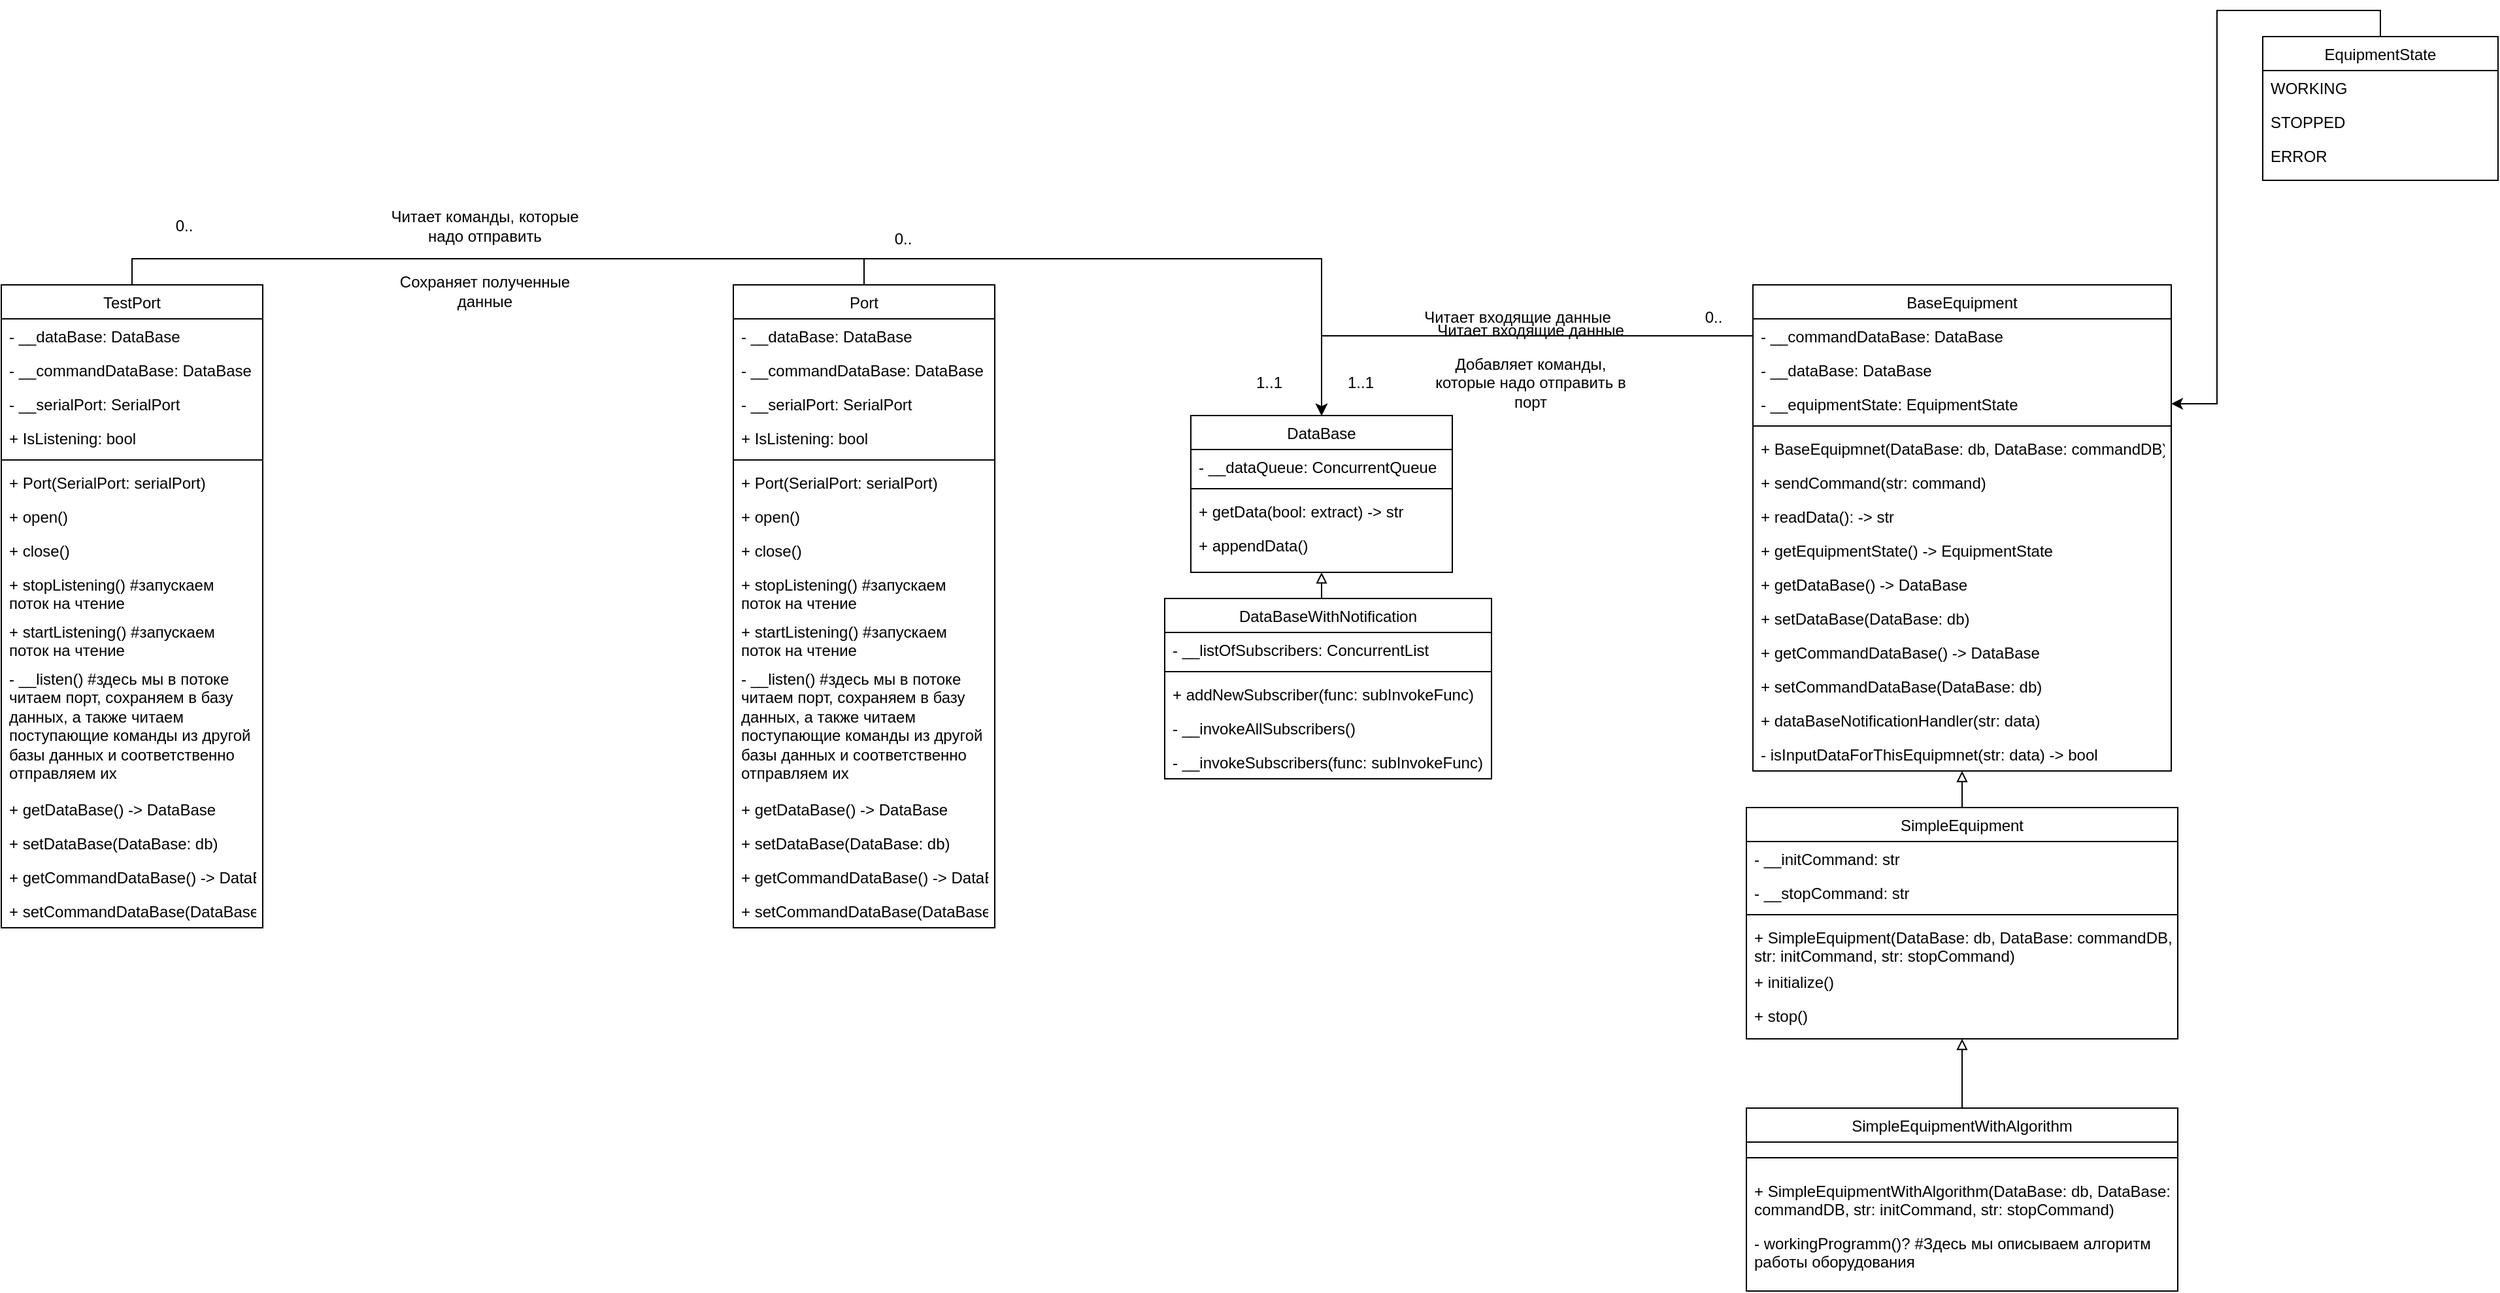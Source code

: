 <mxfile version="24.9.0">
  <diagram id="C5RBs43oDa-KdzZeNtuy" name="Page-1">
    <mxGraphModel dx="2812" dy="2249" grid="1" gridSize="10" guides="1" tooltips="1" connect="1" arrows="1" fold="1" page="1" pageScale="1" pageWidth="827" pageHeight="1169" math="0" shadow="0">
      <root>
        <mxCell id="WIyWlLk6GJQsqaUBKTNV-0" />
        <mxCell id="WIyWlLk6GJQsqaUBKTNV-1" parent="WIyWlLk6GJQsqaUBKTNV-0" />
        <mxCell id="zkfFHV4jXpPFQw0GAbJ--0" value="DataBase" style="swimlane;fontStyle=0;align=center;verticalAlign=top;childLayout=stackLayout;horizontal=1;startSize=26;horizontalStack=0;resizeParent=1;resizeLast=0;collapsible=1;marginBottom=0;rounded=0;shadow=0;strokeWidth=1;" parent="WIyWlLk6GJQsqaUBKTNV-1" vertex="1">
          <mxGeometry x="220" y="120" width="200" height="120" as="geometry">
            <mxRectangle x="230" y="140" width="160" height="26" as="alternateBounds" />
          </mxGeometry>
        </mxCell>
        <mxCell id="zkfFHV4jXpPFQw0GAbJ--1" value="- __dataQueue: ConcurrentQueue" style="text;align=left;verticalAlign=top;spacingLeft=4;spacingRight=4;overflow=hidden;rotatable=0;points=[[0,0.5],[1,0.5]];portConstraint=eastwest;" parent="zkfFHV4jXpPFQw0GAbJ--0" vertex="1">
          <mxGeometry y="26" width="200" height="26" as="geometry" />
        </mxCell>
        <mxCell id="zkfFHV4jXpPFQw0GAbJ--4" value="" style="line;html=1;strokeWidth=1;align=left;verticalAlign=middle;spacingTop=-1;spacingLeft=3;spacingRight=3;rotatable=0;labelPosition=right;points=[];portConstraint=eastwest;" parent="zkfFHV4jXpPFQw0GAbJ--0" vertex="1">
          <mxGeometry y="52" width="200" height="8" as="geometry" />
        </mxCell>
        <mxCell id="zkfFHV4jXpPFQw0GAbJ--5" value="+ getData(bool: extract) -&gt; str" style="text;align=left;verticalAlign=top;spacingLeft=4;spacingRight=4;overflow=hidden;rotatable=0;points=[[0,0.5],[1,0.5]];portConstraint=eastwest;" parent="zkfFHV4jXpPFQw0GAbJ--0" vertex="1">
          <mxGeometry y="60" width="200" height="26" as="geometry" />
        </mxCell>
        <mxCell id="hZl8czxF5IrAcio8vMhN-0" value="+ appendData() " style="text;align=left;verticalAlign=top;spacingLeft=4;spacingRight=4;overflow=hidden;rotatable=0;points=[[0,0.5],[1,0.5]];portConstraint=eastwest;" vertex="1" parent="zkfFHV4jXpPFQw0GAbJ--0">
          <mxGeometry y="86" width="200" height="26" as="geometry" />
        </mxCell>
        <mxCell id="hZl8czxF5IrAcio8vMhN-6" style="edgeStyle=orthogonalEdgeStyle;rounded=0;orthogonalLoop=1;jettySize=auto;html=1;exitX=0.5;exitY=0;exitDx=0;exitDy=0;entryX=0.5;entryY=1;entryDx=0;entryDy=0;endArrow=block;endFill=0;" edge="1" parent="WIyWlLk6GJQsqaUBKTNV-1" source="hZl8czxF5IrAcio8vMhN-1" target="zkfFHV4jXpPFQw0GAbJ--0">
          <mxGeometry relative="1" as="geometry">
            <mxPoint x="319.769" y="250" as="targetPoint" />
          </mxGeometry>
        </mxCell>
        <mxCell id="hZl8czxF5IrAcio8vMhN-1" value="DataBaseWithNotification" style="swimlane;fontStyle=0;align=center;verticalAlign=top;childLayout=stackLayout;horizontal=1;startSize=26;horizontalStack=0;resizeParent=1;resizeLast=0;collapsible=1;marginBottom=0;rounded=0;shadow=0;strokeWidth=1;" vertex="1" parent="WIyWlLk6GJQsqaUBKTNV-1">
          <mxGeometry x="200" y="260" width="250" height="138" as="geometry">
            <mxRectangle x="230" y="140" width="160" height="26" as="alternateBounds" />
          </mxGeometry>
        </mxCell>
        <mxCell id="hZl8czxF5IrAcio8vMhN-2" value="- __listOfSubscribers: ConcurrentList" style="text;align=left;verticalAlign=top;spacingLeft=4;spacingRight=4;overflow=hidden;rotatable=0;points=[[0,0.5],[1,0.5]];portConstraint=eastwest;" vertex="1" parent="hZl8czxF5IrAcio8vMhN-1">
          <mxGeometry y="26" width="250" height="26" as="geometry" />
        </mxCell>
        <mxCell id="hZl8czxF5IrAcio8vMhN-3" value="" style="line;html=1;strokeWidth=1;align=left;verticalAlign=middle;spacingTop=-1;spacingLeft=3;spacingRight=3;rotatable=0;labelPosition=right;points=[];portConstraint=eastwest;" vertex="1" parent="hZl8czxF5IrAcio8vMhN-1">
          <mxGeometry y="52" width="250" height="8" as="geometry" />
        </mxCell>
        <mxCell id="hZl8czxF5IrAcio8vMhN-5" value="+ addNewSubscriber(func: subInvokeFunc)" style="text;align=left;verticalAlign=top;spacingLeft=4;spacingRight=4;overflow=hidden;rotatable=0;points=[[0,0.5],[1,0.5]];portConstraint=eastwest;" vertex="1" parent="hZl8czxF5IrAcio8vMhN-1">
          <mxGeometry y="60" width="250" height="26" as="geometry" />
        </mxCell>
        <mxCell id="hZl8czxF5IrAcio8vMhN-7" value="- __invokeAllSubscribers()" style="text;align=left;verticalAlign=top;spacingLeft=4;spacingRight=4;overflow=hidden;rotatable=0;points=[[0,0.5],[1,0.5]];portConstraint=eastwest;" vertex="1" parent="hZl8czxF5IrAcio8vMhN-1">
          <mxGeometry y="86" width="250" height="26" as="geometry" />
        </mxCell>
        <mxCell id="hZl8czxF5IrAcio8vMhN-8" value="- __invokeSubscribers(func: subInvokeFunc)" style="text;align=left;verticalAlign=top;spacingLeft=4;spacingRight=4;overflow=hidden;rotatable=0;points=[[0,0.5],[1,0.5]];portConstraint=eastwest;" vertex="1" parent="hZl8czxF5IrAcio8vMhN-1">
          <mxGeometry y="112" width="250" height="26" as="geometry" />
        </mxCell>
        <mxCell id="hZl8czxF5IrAcio8vMhN-9" value="BaseEquipment" style="swimlane;fontStyle=0;align=center;verticalAlign=top;childLayout=stackLayout;horizontal=1;startSize=26;horizontalStack=0;resizeParent=1;resizeLast=0;collapsible=1;marginBottom=0;rounded=0;shadow=0;strokeWidth=1;" vertex="1" parent="WIyWlLk6GJQsqaUBKTNV-1">
          <mxGeometry x="650" y="20" width="320" height="372" as="geometry">
            <mxRectangle x="230" y="140" width="160" height="26" as="alternateBounds" />
          </mxGeometry>
        </mxCell>
        <mxCell id="hZl8czxF5IrAcio8vMhN-10" value="- __commandDataBase: DataBase" style="text;align=left;verticalAlign=top;spacingLeft=4;spacingRight=4;overflow=hidden;rotatable=0;points=[[0,0.5],[1,0.5]];portConstraint=eastwest;" vertex="1" parent="hZl8czxF5IrAcio8vMhN-9">
          <mxGeometry y="26" width="320" height="26" as="geometry" />
        </mxCell>
        <mxCell id="hZl8czxF5IrAcio8vMhN-14" value="- __dataBase: DataBase" style="text;align=left;verticalAlign=top;spacingLeft=4;spacingRight=4;overflow=hidden;rotatable=0;points=[[0,0.5],[1,0.5]];portConstraint=eastwest;" vertex="1" parent="hZl8czxF5IrAcio8vMhN-9">
          <mxGeometry y="52" width="320" height="26" as="geometry" />
        </mxCell>
        <mxCell id="hZl8czxF5IrAcio8vMhN-49" value="- __equipmentState: EquipmentState" style="text;align=left;verticalAlign=top;spacingLeft=4;spacingRight=4;overflow=hidden;rotatable=0;points=[[0,0.5],[1,0.5]];portConstraint=eastwest;" vertex="1" parent="hZl8czxF5IrAcio8vMhN-9">
          <mxGeometry y="78" width="320" height="26" as="geometry" />
        </mxCell>
        <mxCell id="hZl8czxF5IrAcio8vMhN-11" value="" style="line;html=1;strokeWidth=1;align=left;verticalAlign=middle;spacingTop=-1;spacingLeft=3;spacingRight=3;rotatable=0;labelPosition=right;points=[];portConstraint=eastwest;" vertex="1" parent="hZl8czxF5IrAcio8vMhN-9">
          <mxGeometry y="104" width="320" height="8" as="geometry" />
        </mxCell>
        <mxCell id="hZl8czxF5IrAcio8vMhN-54" value="+ BaseEquipmnet(DataBase: db, DataBase: commandDB)" style="text;align=left;verticalAlign=top;spacingLeft=4;spacingRight=4;overflow=hidden;rotatable=0;points=[[0,0.5],[1,0.5]];portConstraint=eastwest;" vertex="1" parent="hZl8czxF5IrAcio8vMhN-9">
          <mxGeometry y="112" width="320" height="26" as="geometry" />
        </mxCell>
        <mxCell id="hZl8czxF5IrAcio8vMhN-12" value="+ sendCommand(str: command)" style="text;align=left;verticalAlign=top;spacingLeft=4;spacingRight=4;overflow=hidden;rotatable=0;points=[[0,0.5],[1,0.5]];portConstraint=eastwest;" vertex="1" parent="hZl8czxF5IrAcio8vMhN-9">
          <mxGeometry y="138" width="320" height="26" as="geometry" />
        </mxCell>
        <mxCell id="hZl8czxF5IrAcio8vMhN-13" value="+ readData(): -&gt; str" style="text;align=left;verticalAlign=top;spacingLeft=4;spacingRight=4;overflow=hidden;rotatable=0;points=[[0,0.5],[1,0.5]];portConstraint=eastwest;" vertex="1" parent="hZl8czxF5IrAcio8vMhN-9">
          <mxGeometry y="164" width="320" height="26" as="geometry" />
        </mxCell>
        <mxCell id="hZl8czxF5IrAcio8vMhN-64" value="+ getEquipmentState() -&gt; EquipmentState" style="text;align=left;verticalAlign=top;spacingLeft=4;spacingRight=4;overflow=hidden;rotatable=0;points=[[0,0.5],[1,0.5]];portConstraint=eastwest;" vertex="1" parent="hZl8czxF5IrAcio8vMhN-9">
          <mxGeometry y="190" width="320" height="26" as="geometry" />
        </mxCell>
        <mxCell id="hZl8czxF5IrAcio8vMhN-15" value="+ getDataBase() -&gt; DataBase" style="text;align=left;verticalAlign=top;spacingLeft=4;spacingRight=4;overflow=hidden;rotatable=0;points=[[0,0.5],[1,0.5]];portConstraint=eastwest;" vertex="1" parent="hZl8czxF5IrAcio8vMhN-9">
          <mxGeometry y="216" width="320" height="26" as="geometry" />
        </mxCell>
        <mxCell id="hZl8czxF5IrAcio8vMhN-51" value="+ setDataBase(DataBase: db)" style="text;align=left;verticalAlign=top;spacingLeft=4;spacingRight=4;overflow=hidden;rotatable=0;points=[[0,0.5],[1,0.5]];portConstraint=eastwest;" vertex="1" parent="hZl8czxF5IrAcio8vMhN-9">
          <mxGeometry y="242" width="320" height="26" as="geometry" />
        </mxCell>
        <mxCell id="hZl8czxF5IrAcio8vMhN-52" value="+ getCommandDataBase() -&gt; DataBase" style="text;align=left;verticalAlign=top;spacingLeft=4;spacingRight=4;overflow=hidden;rotatable=0;points=[[0,0.5],[1,0.5]];portConstraint=eastwest;" vertex="1" parent="hZl8czxF5IrAcio8vMhN-9">
          <mxGeometry y="268" width="320" height="26" as="geometry" />
        </mxCell>
        <mxCell id="hZl8czxF5IrAcio8vMhN-53" value="+ setCommandDataBase(DataBase: db)" style="text;align=left;verticalAlign=top;spacingLeft=4;spacingRight=4;overflow=hidden;rotatable=0;points=[[0,0.5],[1,0.5]];portConstraint=eastwest;" vertex="1" parent="hZl8czxF5IrAcio8vMhN-9">
          <mxGeometry y="294" width="320" height="26" as="geometry" />
        </mxCell>
        <mxCell id="hZl8czxF5IrAcio8vMhN-50" value="+ dataBaseNotificationHandler(str: data)" style="text;align=left;verticalAlign=top;spacingLeft=4;spacingRight=4;overflow=hidden;rotatable=0;points=[[0,0.5],[1,0.5]];portConstraint=eastwest;" vertex="1" parent="hZl8czxF5IrAcio8vMhN-9">
          <mxGeometry y="320" width="320" height="26" as="geometry" />
        </mxCell>
        <mxCell id="hZl8czxF5IrAcio8vMhN-21" value="- isInputDataForThisEquipmnet(str: data) -&gt; bool" style="text;align=left;verticalAlign=top;spacingLeft=4;spacingRight=4;overflow=hidden;rotatable=0;points=[[0,0.5],[1,0.5]];portConstraint=eastwest;" vertex="1" parent="hZl8czxF5IrAcio8vMhN-9">
          <mxGeometry y="346" width="320" height="26" as="geometry" />
        </mxCell>
        <mxCell id="hZl8czxF5IrAcio8vMhN-16" style="edgeStyle=orthogonalEdgeStyle;rounded=0;orthogonalLoop=1;jettySize=auto;html=1;exitX=0;exitY=0.5;exitDx=0;exitDy=0;entryX=0.5;entryY=0;entryDx=0;entryDy=0;" edge="1" parent="WIyWlLk6GJQsqaUBKTNV-1" source="hZl8czxF5IrAcio8vMhN-10" target="zkfFHV4jXpPFQw0GAbJ--0">
          <mxGeometry relative="1" as="geometry" />
        </mxCell>
        <mxCell id="hZl8czxF5IrAcio8vMhN-17" value="0.." style="text;html=1;align=center;verticalAlign=middle;whiteSpace=wrap;rounded=0;" vertex="1" parent="WIyWlLk6GJQsqaUBKTNV-1">
          <mxGeometry x="590" y="30" width="60" height="30" as="geometry" />
        </mxCell>
        <mxCell id="hZl8czxF5IrAcio8vMhN-18" value="1..1" style="text;html=1;align=center;verticalAlign=middle;whiteSpace=wrap;rounded=0;" vertex="1" parent="WIyWlLk6GJQsqaUBKTNV-1">
          <mxGeometry x="320" y="80" width="60" height="30" as="geometry" />
        </mxCell>
        <mxCell id="hZl8czxF5IrAcio8vMhN-19" value="Читает входящие данные" style="text;html=1;align=center;verticalAlign=middle;whiteSpace=wrap;rounded=0;" vertex="1" parent="WIyWlLk6GJQsqaUBKTNV-1">
          <mxGeometry x="390" y="30" width="160" height="30" as="geometry" />
        </mxCell>
        <mxCell id="hZl8czxF5IrAcio8vMhN-20" value="Читает команды, которые надо отправить" style="text;html=1;align=center;verticalAlign=middle;whiteSpace=wrap;rounded=0;" vertex="1" parent="WIyWlLk6GJQsqaUBKTNV-1">
          <mxGeometry x="-400" y="-40" width="160" height="30" as="geometry" />
        </mxCell>
        <mxCell id="hZl8czxF5IrAcio8vMhN-30" style="edgeStyle=orthogonalEdgeStyle;rounded=0;orthogonalLoop=1;jettySize=auto;html=1;exitX=0.5;exitY=0;exitDx=0;exitDy=0;entryX=0.5;entryY=1;entryDx=0;entryDy=0;endArrow=block;endFill=0;" edge="1" parent="WIyWlLk6GJQsqaUBKTNV-1" source="hZl8czxF5IrAcio8vMhN-22" target="hZl8czxF5IrAcio8vMhN-9">
          <mxGeometry relative="1" as="geometry">
            <mxPoint x="780" y="250" as="targetPoint" />
          </mxGeometry>
        </mxCell>
        <mxCell id="hZl8czxF5IrAcio8vMhN-22" value="SimpleEquipment" style="swimlane;fontStyle=0;align=center;verticalAlign=top;childLayout=stackLayout;horizontal=1;startSize=26;horizontalStack=0;resizeParent=1;resizeLast=0;collapsible=1;marginBottom=0;rounded=0;shadow=0;strokeWidth=1;whiteSpace=wrap;" vertex="1" parent="WIyWlLk6GJQsqaUBKTNV-1">
          <mxGeometry x="645" y="420" width="330" height="177" as="geometry">
            <mxRectangle x="230" y="140" width="160" height="26" as="alternateBounds" />
          </mxGeometry>
        </mxCell>
        <mxCell id="hZl8czxF5IrAcio8vMhN-23" value="- __initCommand: str" style="text;align=left;verticalAlign=top;spacingLeft=4;spacingRight=4;overflow=hidden;rotatable=0;points=[[0,0.5],[1,0.5]];portConstraint=eastwest;" vertex="1" parent="hZl8czxF5IrAcio8vMhN-22">
          <mxGeometry y="26" width="330" height="26" as="geometry" />
        </mxCell>
        <mxCell id="hZl8czxF5IrAcio8vMhN-31" value="- __stopCommand: str" style="text;align=left;verticalAlign=top;spacingLeft=4;spacingRight=4;overflow=hidden;rotatable=0;points=[[0,0.5],[1,0.5]];portConstraint=eastwest;" vertex="1" parent="hZl8czxF5IrAcio8vMhN-22">
          <mxGeometry y="52" width="330" height="26" as="geometry" />
        </mxCell>
        <mxCell id="hZl8czxF5IrAcio8vMhN-25" value="" style="line;html=1;strokeWidth=1;align=left;verticalAlign=middle;spacingTop=-1;spacingLeft=3;spacingRight=3;rotatable=0;labelPosition=right;points=[];portConstraint=eastwest;" vertex="1" parent="hZl8czxF5IrAcio8vMhN-22">
          <mxGeometry y="78" width="330" height="8" as="geometry" />
        </mxCell>
        <mxCell id="hZl8czxF5IrAcio8vMhN-26" value="+ SimpleEquipment(DataBase: db, DataBase: commandDB,&#xa;str: initCommand, str: stopCommand)" style="text;align=left;verticalAlign=top;spacingLeft=4;spacingRight=4;overflow=hidden;rotatable=0;points=[[0,0.5],[1,0.5]];portConstraint=eastwest;" vertex="1" parent="hZl8czxF5IrAcio8vMhN-22">
          <mxGeometry y="86" width="330" height="34" as="geometry" />
        </mxCell>
        <mxCell id="hZl8czxF5IrAcio8vMhN-27" value="+ initialize()" style="text;align=left;verticalAlign=top;spacingLeft=4;spacingRight=4;overflow=hidden;rotatable=0;points=[[0,0.5],[1,0.5]];portConstraint=eastwest;" vertex="1" parent="hZl8czxF5IrAcio8vMhN-22">
          <mxGeometry y="120" width="330" height="26" as="geometry" />
        </mxCell>
        <mxCell id="hZl8czxF5IrAcio8vMhN-28" value="+ stop()" style="text;align=left;verticalAlign=top;spacingLeft=4;spacingRight=4;overflow=hidden;rotatable=0;points=[[0,0.5],[1,0.5]];portConstraint=eastwest;" vertex="1" parent="hZl8czxF5IrAcio8vMhN-22">
          <mxGeometry y="146" width="330" height="26" as="geometry" />
        </mxCell>
        <mxCell id="hZl8czxF5IrAcio8vMhN-63" style="edgeStyle=orthogonalEdgeStyle;rounded=0;orthogonalLoop=1;jettySize=auto;html=1;exitX=0.5;exitY=0;exitDx=0;exitDy=0;entryX=1;entryY=0.5;entryDx=0;entryDy=0;" edge="1" parent="WIyWlLk6GJQsqaUBKTNV-1" source="hZl8czxF5IrAcio8vMhN-32" target="hZl8czxF5IrAcio8vMhN-49">
          <mxGeometry relative="1" as="geometry" />
        </mxCell>
        <mxCell id="hZl8czxF5IrAcio8vMhN-32" value="EquipmentState" style="swimlane;fontStyle=0;align=center;verticalAlign=top;childLayout=stackLayout;horizontal=1;startSize=26;horizontalStack=0;resizeParent=1;resizeLast=0;collapsible=1;marginBottom=0;rounded=0;shadow=0;strokeWidth=1;" vertex="1" parent="WIyWlLk6GJQsqaUBKTNV-1">
          <mxGeometry x="1040" y="-170" width="180" height="110" as="geometry">
            <mxRectangle x="230" y="140" width="160" height="26" as="alternateBounds" />
          </mxGeometry>
        </mxCell>
        <mxCell id="hZl8czxF5IrAcio8vMhN-33" value="WORKING" style="text;align=left;verticalAlign=top;spacingLeft=4;spacingRight=4;overflow=hidden;rotatable=0;points=[[0,0.5],[1,0.5]];portConstraint=eastwest;" vertex="1" parent="hZl8czxF5IrAcio8vMhN-32">
          <mxGeometry y="26" width="180" height="26" as="geometry" />
        </mxCell>
        <mxCell id="hZl8czxF5IrAcio8vMhN-34" value="STOPPED" style="text;align=left;verticalAlign=top;spacingLeft=4;spacingRight=4;overflow=hidden;rotatable=0;points=[[0,0.5],[1,0.5]];portConstraint=eastwest;" vertex="1" parent="hZl8czxF5IrAcio8vMhN-32">
          <mxGeometry y="52" width="180" height="26" as="geometry" />
        </mxCell>
        <mxCell id="hZl8czxF5IrAcio8vMhN-48" value="ERROR" style="text;align=left;verticalAlign=top;spacingLeft=4;spacingRight=4;overflow=hidden;rotatable=0;points=[[0,0.5],[1,0.5]];portConstraint=eastwest;" vertex="1" parent="hZl8czxF5IrAcio8vMhN-32">
          <mxGeometry y="78" width="180" height="26" as="geometry" />
        </mxCell>
        <mxCell id="hZl8czxF5IrAcio8vMhN-62" style="edgeStyle=orthogonalEdgeStyle;rounded=0;orthogonalLoop=1;jettySize=auto;html=1;exitX=0.5;exitY=0;exitDx=0;exitDy=0;entryX=0.5;entryY=1;entryDx=0;entryDy=0;endArrow=block;endFill=0;" edge="1" parent="WIyWlLk6GJQsqaUBKTNV-1" source="hZl8czxF5IrAcio8vMhN-55" target="hZl8czxF5IrAcio8vMhN-22">
          <mxGeometry relative="1" as="geometry">
            <mxPoint x="800" y="600" as="targetPoint" />
          </mxGeometry>
        </mxCell>
        <mxCell id="hZl8czxF5IrAcio8vMhN-55" value="SimpleEquipmentWithAlgorithm" style="swimlane;fontStyle=0;align=center;verticalAlign=top;childLayout=stackLayout;horizontal=1;startSize=26;horizontalStack=0;resizeParent=1;resizeLast=0;collapsible=1;marginBottom=0;rounded=0;shadow=0;strokeWidth=1;whiteSpace=wrap;" vertex="1" parent="WIyWlLk6GJQsqaUBKTNV-1">
          <mxGeometry x="645" y="650" width="330" height="140" as="geometry">
            <mxRectangle x="230" y="140" width="160" height="26" as="alternateBounds" />
          </mxGeometry>
        </mxCell>
        <mxCell id="hZl8czxF5IrAcio8vMhN-58" value="" style="line;html=1;strokeWidth=1;align=left;verticalAlign=middle;spacingTop=-1;spacingLeft=3;spacingRight=3;rotatable=0;labelPosition=right;points=[];portConstraint=eastwest;" vertex="1" parent="hZl8czxF5IrAcio8vMhN-55">
          <mxGeometry y="26" width="330" height="24" as="geometry" />
        </mxCell>
        <mxCell id="hZl8czxF5IrAcio8vMhN-59" value="+ SimpleEquipmentWithAlgorithm(DataBase: db, DataBase: commandDB, str: initCommand, str: stopCommand)" style="text;align=left;verticalAlign=top;spacingLeft=4;spacingRight=4;overflow=hidden;rotatable=0;points=[[0,0.5],[1,0.5]];portConstraint=eastwest;whiteSpace=wrap;" vertex="1" parent="hZl8czxF5IrAcio8vMhN-55">
          <mxGeometry y="50" width="330" height="40" as="geometry" />
        </mxCell>
        <mxCell id="hZl8czxF5IrAcio8vMhN-60" value="- workingProgramm()? #Здесь мы описываем алгоритм работы оборудования" style="text;align=left;verticalAlign=top;spacingLeft=4;spacingRight=4;overflow=hidden;rotatable=0;points=[[0,0.5],[1,0.5]];portConstraint=eastwest;whiteSpace=wrap;" vertex="1" parent="hZl8czxF5IrAcio8vMhN-55">
          <mxGeometry y="90" width="330" height="40" as="geometry" />
        </mxCell>
        <mxCell id="hZl8czxF5IrAcio8vMhN-98" style="edgeStyle=orthogonalEdgeStyle;rounded=0;orthogonalLoop=1;jettySize=auto;html=1;exitX=0.5;exitY=0;exitDx=0;exitDy=0;entryX=0.5;entryY=0;entryDx=0;entryDy=0;" edge="1" parent="WIyWlLk6GJQsqaUBKTNV-1" source="hZl8czxF5IrAcio8vMhN-65" target="zkfFHV4jXpPFQw0GAbJ--0">
          <mxGeometry relative="1" as="geometry" />
        </mxCell>
        <mxCell id="hZl8czxF5IrAcio8vMhN-65" value="Port" style="swimlane;fontStyle=0;align=center;verticalAlign=top;childLayout=stackLayout;horizontal=1;startSize=26;horizontalStack=0;resizeParent=1;resizeLast=0;collapsible=1;marginBottom=0;rounded=0;shadow=0;strokeWidth=1;" vertex="1" parent="WIyWlLk6GJQsqaUBKTNV-1">
          <mxGeometry x="-130" y="20" width="200" height="492" as="geometry">
            <mxRectangle x="230" y="140" width="160" height="26" as="alternateBounds" />
          </mxGeometry>
        </mxCell>
        <mxCell id="hZl8czxF5IrAcio8vMhN-77" value="- __dataBase: DataBase" style="text;align=left;verticalAlign=top;spacingLeft=4;spacingRight=4;overflow=hidden;rotatable=0;points=[[0,0.5],[1,0.5]];portConstraint=eastwest;" vertex="1" parent="hZl8czxF5IrAcio8vMhN-65">
          <mxGeometry y="26" width="200" height="26" as="geometry" />
        </mxCell>
        <mxCell id="hZl8czxF5IrAcio8vMhN-76" value="- __commandDataBase: DataBase" style="text;align=left;verticalAlign=top;spacingLeft=4;spacingRight=4;overflow=hidden;rotatable=0;points=[[0,0.5],[1,0.5]];portConstraint=eastwest;" vertex="1" parent="hZl8czxF5IrAcio8vMhN-65">
          <mxGeometry y="52" width="200" height="26" as="geometry" />
        </mxCell>
        <mxCell id="hZl8czxF5IrAcio8vMhN-72" value="- __serialPort: SerialPort" style="text;align=left;verticalAlign=top;spacingLeft=4;spacingRight=4;overflow=hidden;rotatable=0;points=[[0,0.5],[1,0.5]];portConstraint=eastwest;" vertex="1" parent="hZl8czxF5IrAcio8vMhN-65">
          <mxGeometry y="78" width="200" height="26" as="geometry" />
        </mxCell>
        <mxCell id="hZl8czxF5IrAcio8vMhN-66" value="+ IsListening: bool" style="text;align=left;verticalAlign=top;spacingLeft=4;spacingRight=4;overflow=hidden;rotatable=0;points=[[0,0.5],[1,0.5]];portConstraint=eastwest;" vertex="1" parent="hZl8czxF5IrAcio8vMhN-65">
          <mxGeometry y="104" width="200" height="26" as="geometry" />
        </mxCell>
        <mxCell id="hZl8czxF5IrAcio8vMhN-67" value="" style="line;html=1;strokeWidth=1;align=left;verticalAlign=middle;spacingTop=-1;spacingLeft=3;spacingRight=3;rotatable=0;labelPosition=right;points=[];portConstraint=eastwest;" vertex="1" parent="hZl8czxF5IrAcio8vMhN-65">
          <mxGeometry y="130" width="200" height="8" as="geometry" />
        </mxCell>
        <mxCell id="hZl8czxF5IrAcio8vMhN-68" value="+ Port(SerialPort: serialPort)" style="text;align=left;verticalAlign=top;spacingLeft=4;spacingRight=4;overflow=hidden;rotatable=0;points=[[0,0.5],[1,0.5]];portConstraint=eastwest;" vertex="1" parent="hZl8czxF5IrAcio8vMhN-65">
          <mxGeometry y="138" width="200" height="26" as="geometry" />
        </mxCell>
        <mxCell id="hZl8czxF5IrAcio8vMhN-69" value="+ open()" style="text;align=left;verticalAlign=top;spacingLeft=4;spacingRight=4;overflow=hidden;rotatable=0;points=[[0,0.5],[1,0.5]];portConstraint=eastwest;" vertex="1" parent="hZl8czxF5IrAcio8vMhN-65">
          <mxGeometry y="164" width="200" height="26" as="geometry" />
        </mxCell>
        <mxCell id="hZl8czxF5IrAcio8vMhN-70" value="+ close()" style="text;align=left;verticalAlign=top;spacingLeft=4;spacingRight=4;overflow=hidden;rotatable=0;points=[[0,0.5],[1,0.5]];portConstraint=eastwest;" vertex="1" parent="hZl8czxF5IrAcio8vMhN-65">
          <mxGeometry y="190" width="200" height="26" as="geometry" />
        </mxCell>
        <mxCell id="hZl8czxF5IrAcio8vMhN-74" value="+ stopListening() #запускаем поток на чтение" style="text;align=left;verticalAlign=top;spacingLeft=4;spacingRight=4;overflow=hidden;rotatable=0;points=[[0,0.5],[1,0.5]];portConstraint=eastwest;whiteSpace=wrap;" vertex="1" parent="hZl8czxF5IrAcio8vMhN-65">
          <mxGeometry y="216" width="200" height="36" as="geometry" />
        </mxCell>
        <mxCell id="hZl8czxF5IrAcio8vMhN-71" value="+ startListening() #запускаем поток на чтение" style="text;align=left;verticalAlign=top;spacingLeft=4;spacingRight=4;overflow=hidden;rotatable=0;points=[[0,0.5],[1,0.5]];portConstraint=eastwest;whiteSpace=wrap;" vertex="1" parent="hZl8czxF5IrAcio8vMhN-65">
          <mxGeometry y="252" width="200" height="36" as="geometry" />
        </mxCell>
        <mxCell id="hZl8czxF5IrAcio8vMhN-73" value="- __listen() #здесь мы в потоке читаем порт, сохраняем в базу данных, а также читаем поступающие команды из другой базы данных и соответственно отправляем их" style="text;align=left;verticalAlign=top;spacingLeft=4;spacingRight=4;overflow=hidden;rotatable=0;points=[[0,0.5],[1,0.5]];portConstraint=eastwest;whiteSpace=wrap;" vertex="1" parent="hZl8czxF5IrAcio8vMhN-65">
          <mxGeometry y="288" width="200" height="100" as="geometry" />
        </mxCell>
        <mxCell id="hZl8czxF5IrAcio8vMhN-78" value="+ getDataBase() -&gt; DataBase" style="text;align=left;verticalAlign=top;spacingLeft=4;spacingRight=4;overflow=hidden;rotatable=0;points=[[0,0.5],[1,0.5]];portConstraint=eastwest;" vertex="1" parent="hZl8czxF5IrAcio8vMhN-65">
          <mxGeometry y="388" width="200" height="26" as="geometry" />
        </mxCell>
        <mxCell id="hZl8czxF5IrAcio8vMhN-79" value="+ setDataBase(DataBase: db)" style="text;align=left;verticalAlign=top;spacingLeft=4;spacingRight=4;overflow=hidden;rotatable=0;points=[[0,0.5],[1,0.5]];portConstraint=eastwest;" vertex="1" parent="hZl8czxF5IrAcio8vMhN-65">
          <mxGeometry y="414" width="200" height="26" as="geometry" />
        </mxCell>
        <mxCell id="hZl8czxF5IrAcio8vMhN-80" value="+ getCommandDataBase() -&gt; DataBase" style="text;align=left;verticalAlign=top;spacingLeft=4;spacingRight=4;overflow=hidden;rotatable=0;points=[[0,0.5],[1,0.5]];portConstraint=eastwest;" vertex="1" parent="hZl8czxF5IrAcio8vMhN-65">
          <mxGeometry y="440" width="200" height="26" as="geometry" />
        </mxCell>
        <mxCell id="hZl8czxF5IrAcio8vMhN-81" value="+ setCommandDataBase(DataBase: db)" style="text;align=left;verticalAlign=top;spacingLeft=4;spacingRight=4;overflow=hidden;rotatable=0;points=[[0,0.5],[1,0.5]];portConstraint=eastwest;" vertex="1" parent="hZl8czxF5IrAcio8vMhN-65">
          <mxGeometry y="466" width="200" height="26" as="geometry" />
        </mxCell>
        <mxCell id="hZl8czxF5IrAcio8vMhN-102" style="edgeStyle=orthogonalEdgeStyle;rounded=0;orthogonalLoop=1;jettySize=auto;html=1;exitX=0.5;exitY=0;exitDx=0;exitDy=0;entryX=0.5;entryY=0;entryDx=0;entryDy=0;" edge="1" parent="WIyWlLk6GJQsqaUBKTNV-1" source="hZl8czxF5IrAcio8vMhN-82" target="zkfFHV4jXpPFQw0GAbJ--0">
          <mxGeometry relative="1" as="geometry" />
        </mxCell>
        <mxCell id="hZl8czxF5IrAcio8vMhN-82" value="TestPort" style="swimlane;fontStyle=0;align=center;verticalAlign=top;childLayout=stackLayout;horizontal=1;startSize=26;horizontalStack=0;resizeParent=1;resizeLast=0;collapsible=1;marginBottom=0;rounded=0;shadow=0;strokeWidth=1;" vertex="1" parent="WIyWlLk6GJQsqaUBKTNV-1">
          <mxGeometry x="-690" y="20" width="200" height="492" as="geometry">
            <mxRectangle x="230" y="140" width="160" height="26" as="alternateBounds" />
          </mxGeometry>
        </mxCell>
        <mxCell id="hZl8czxF5IrAcio8vMhN-83" value="- __dataBase: DataBase" style="text;align=left;verticalAlign=top;spacingLeft=4;spacingRight=4;overflow=hidden;rotatable=0;points=[[0,0.5],[1,0.5]];portConstraint=eastwest;" vertex="1" parent="hZl8czxF5IrAcio8vMhN-82">
          <mxGeometry y="26" width="200" height="26" as="geometry" />
        </mxCell>
        <mxCell id="hZl8czxF5IrAcio8vMhN-84" value="- __commandDataBase: DataBase" style="text;align=left;verticalAlign=top;spacingLeft=4;spacingRight=4;overflow=hidden;rotatable=0;points=[[0,0.5],[1,0.5]];portConstraint=eastwest;" vertex="1" parent="hZl8czxF5IrAcio8vMhN-82">
          <mxGeometry y="52" width="200" height="26" as="geometry" />
        </mxCell>
        <mxCell id="hZl8czxF5IrAcio8vMhN-85" value="- __serialPort: SerialPort" style="text;align=left;verticalAlign=top;spacingLeft=4;spacingRight=4;overflow=hidden;rotatable=0;points=[[0,0.5],[1,0.5]];portConstraint=eastwest;" vertex="1" parent="hZl8czxF5IrAcio8vMhN-82">
          <mxGeometry y="78" width="200" height="26" as="geometry" />
        </mxCell>
        <mxCell id="hZl8czxF5IrAcio8vMhN-86" value="+ IsListening: bool" style="text;align=left;verticalAlign=top;spacingLeft=4;spacingRight=4;overflow=hidden;rotatable=0;points=[[0,0.5],[1,0.5]];portConstraint=eastwest;" vertex="1" parent="hZl8czxF5IrAcio8vMhN-82">
          <mxGeometry y="104" width="200" height="26" as="geometry" />
        </mxCell>
        <mxCell id="hZl8czxF5IrAcio8vMhN-87" value="" style="line;html=1;strokeWidth=1;align=left;verticalAlign=middle;spacingTop=-1;spacingLeft=3;spacingRight=3;rotatable=0;labelPosition=right;points=[];portConstraint=eastwest;" vertex="1" parent="hZl8czxF5IrAcio8vMhN-82">
          <mxGeometry y="130" width="200" height="8" as="geometry" />
        </mxCell>
        <mxCell id="hZl8czxF5IrAcio8vMhN-88" value="+ Port(SerialPort: serialPort)" style="text;align=left;verticalAlign=top;spacingLeft=4;spacingRight=4;overflow=hidden;rotatable=0;points=[[0,0.5],[1,0.5]];portConstraint=eastwest;" vertex="1" parent="hZl8czxF5IrAcio8vMhN-82">
          <mxGeometry y="138" width="200" height="26" as="geometry" />
        </mxCell>
        <mxCell id="hZl8czxF5IrAcio8vMhN-89" value="+ open()" style="text;align=left;verticalAlign=top;spacingLeft=4;spacingRight=4;overflow=hidden;rotatable=0;points=[[0,0.5],[1,0.5]];portConstraint=eastwest;" vertex="1" parent="hZl8czxF5IrAcio8vMhN-82">
          <mxGeometry y="164" width="200" height="26" as="geometry" />
        </mxCell>
        <mxCell id="hZl8czxF5IrAcio8vMhN-90" value="+ close()" style="text;align=left;verticalAlign=top;spacingLeft=4;spacingRight=4;overflow=hidden;rotatable=0;points=[[0,0.5],[1,0.5]];portConstraint=eastwest;" vertex="1" parent="hZl8czxF5IrAcio8vMhN-82">
          <mxGeometry y="190" width="200" height="26" as="geometry" />
        </mxCell>
        <mxCell id="hZl8czxF5IrAcio8vMhN-91" value="+ stopListening() #запускаем поток на чтение" style="text;align=left;verticalAlign=top;spacingLeft=4;spacingRight=4;overflow=hidden;rotatable=0;points=[[0,0.5],[1,0.5]];portConstraint=eastwest;whiteSpace=wrap;" vertex="1" parent="hZl8czxF5IrAcio8vMhN-82">
          <mxGeometry y="216" width="200" height="36" as="geometry" />
        </mxCell>
        <mxCell id="hZl8czxF5IrAcio8vMhN-92" value="+ startListening() #запускаем поток на чтение" style="text;align=left;verticalAlign=top;spacingLeft=4;spacingRight=4;overflow=hidden;rotatable=0;points=[[0,0.5],[1,0.5]];portConstraint=eastwest;whiteSpace=wrap;" vertex="1" parent="hZl8czxF5IrAcio8vMhN-82">
          <mxGeometry y="252" width="200" height="36" as="geometry" />
        </mxCell>
        <mxCell id="hZl8czxF5IrAcio8vMhN-93" value="- __listen() #здесь мы в потоке читаем порт, сохраняем в базу данных, а также читаем поступающие команды из другой базы данных и соответственно отправляем их" style="text;align=left;verticalAlign=top;spacingLeft=4;spacingRight=4;overflow=hidden;rotatable=0;points=[[0,0.5],[1,0.5]];portConstraint=eastwest;whiteSpace=wrap;" vertex="1" parent="hZl8czxF5IrAcio8vMhN-82">
          <mxGeometry y="288" width="200" height="100" as="geometry" />
        </mxCell>
        <mxCell id="hZl8czxF5IrAcio8vMhN-94" value="+ getDataBase() -&gt; DataBase" style="text;align=left;verticalAlign=top;spacingLeft=4;spacingRight=4;overflow=hidden;rotatable=0;points=[[0,0.5],[1,0.5]];portConstraint=eastwest;" vertex="1" parent="hZl8czxF5IrAcio8vMhN-82">
          <mxGeometry y="388" width="200" height="26" as="geometry" />
        </mxCell>
        <mxCell id="hZl8czxF5IrAcio8vMhN-95" value="+ setDataBase(DataBase: db)" style="text;align=left;verticalAlign=top;spacingLeft=4;spacingRight=4;overflow=hidden;rotatable=0;points=[[0,0.5],[1,0.5]];portConstraint=eastwest;" vertex="1" parent="hZl8czxF5IrAcio8vMhN-82">
          <mxGeometry y="414" width="200" height="26" as="geometry" />
        </mxCell>
        <mxCell id="hZl8czxF5IrAcio8vMhN-96" value="+ getCommandDataBase() -&gt; DataBase" style="text;align=left;verticalAlign=top;spacingLeft=4;spacingRight=4;overflow=hidden;rotatable=0;points=[[0,0.5],[1,0.5]];portConstraint=eastwest;" vertex="1" parent="hZl8czxF5IrAcio8vMhN-82">
          <mxGeometry y="440" width="200" height="26" as="geometry" />
        </mxCell>
        <mxCell id="hZl8czxF5IrAcio8vMhN-97" value="+ setCommandDataBase(DataBase: db)" style="text;align=left;verticalAlign=top;spacingLeft=4;spacingRight=4;overflow=hidden;rotatable=0;points=[[0,0.5],[1,0.5]];portConstraint=eastwest;" vertex="1" parent="hZl8czxF5IrAcio8vMhN-82">
          <mxGeometry y="466" width="200" height="26" as="geometry" />
        </mxCell>
        <mxCell id="hZl8czxF5IrAcio8vMhN-99" value="1..1" style="text;html=1;align=center;verticalAlign=middle;whiteSpace=wrap;rounded=0;" vertex="1" parent="WIyWlLk6GJQsqaUBKTNV-1">
          <mxGeometry x="250" y="80" width="60" height="30" as="geometry" />
        </mxCell>
        <mxCell id="hZl8czxF5IrAcio8vMhN-101" value="0.." style="text;html=1;align=center;verticalAlign=middle;whiteSpace=wrap;rounded=0;" vertex="1" parent="WIyWlLk6GJQsqaUBKTNV-1">
          <mxGeometry x="-30" y="-30" width="60" height="30" as="geometry" />
        </mxCell>
        <mxCell id="hZl8czxF5IrAcio8vMhN-103" value="0.." style="text;html=1;align=center;verticalAlign=middle;whiteSpace=wrap;rounded=0;" vertex="1" parent="WIyWlLk6GJQsqaUBKTNV-1">
          <mxGeometry x="-580" y="-40" width="60" height="30" as="geometry" />
        </mxCell>
        <mxCell id="hZl8czxF5IrAcio8vMhN-107" value="Читает входящие данные" style="text;html=1;align=center;verticalAlign=middle;whiteSpace=wrap;rounded=0;" vertex="1" parent="WIyWlLk6GJQsqaUBKTNV-1">
          <mxGeometry x="400" y="40" width="160" height="30" as="geometry" />
        </mxCell>
        <mxCell id="hZl8czxF5IrAcio8vMhN-108" value="Добавляет команды, которые надо отправить в порт" style="text;html=1;align=center;verticalAlign=middle;whiteSpace=wrap;rounded=0;" vertex="1" parent="WIyWlLk6GJQsqaUBKTNV-1">
          <mxGeometry x="400" y="80" width="160" height="30" as="geometry" />
        </mxCell>
        <mxCell id="hZl8czxF5IrAcio8vMhN-110" value="Сохраняет полученные данные" style="text;html=1;align=center;verticalAlign=middle;whiteSpace=wrap;rounded=0;" vertex="1" parent="WIyWlLk6GJQsqaUBKTNV-1">
          <mxGeometry x="-400" y="10" width="160" height="30" as="geometry" />
        </mxCell>
      </root>
    </mxGraphModel>
  </diagram>
</mxfile>
